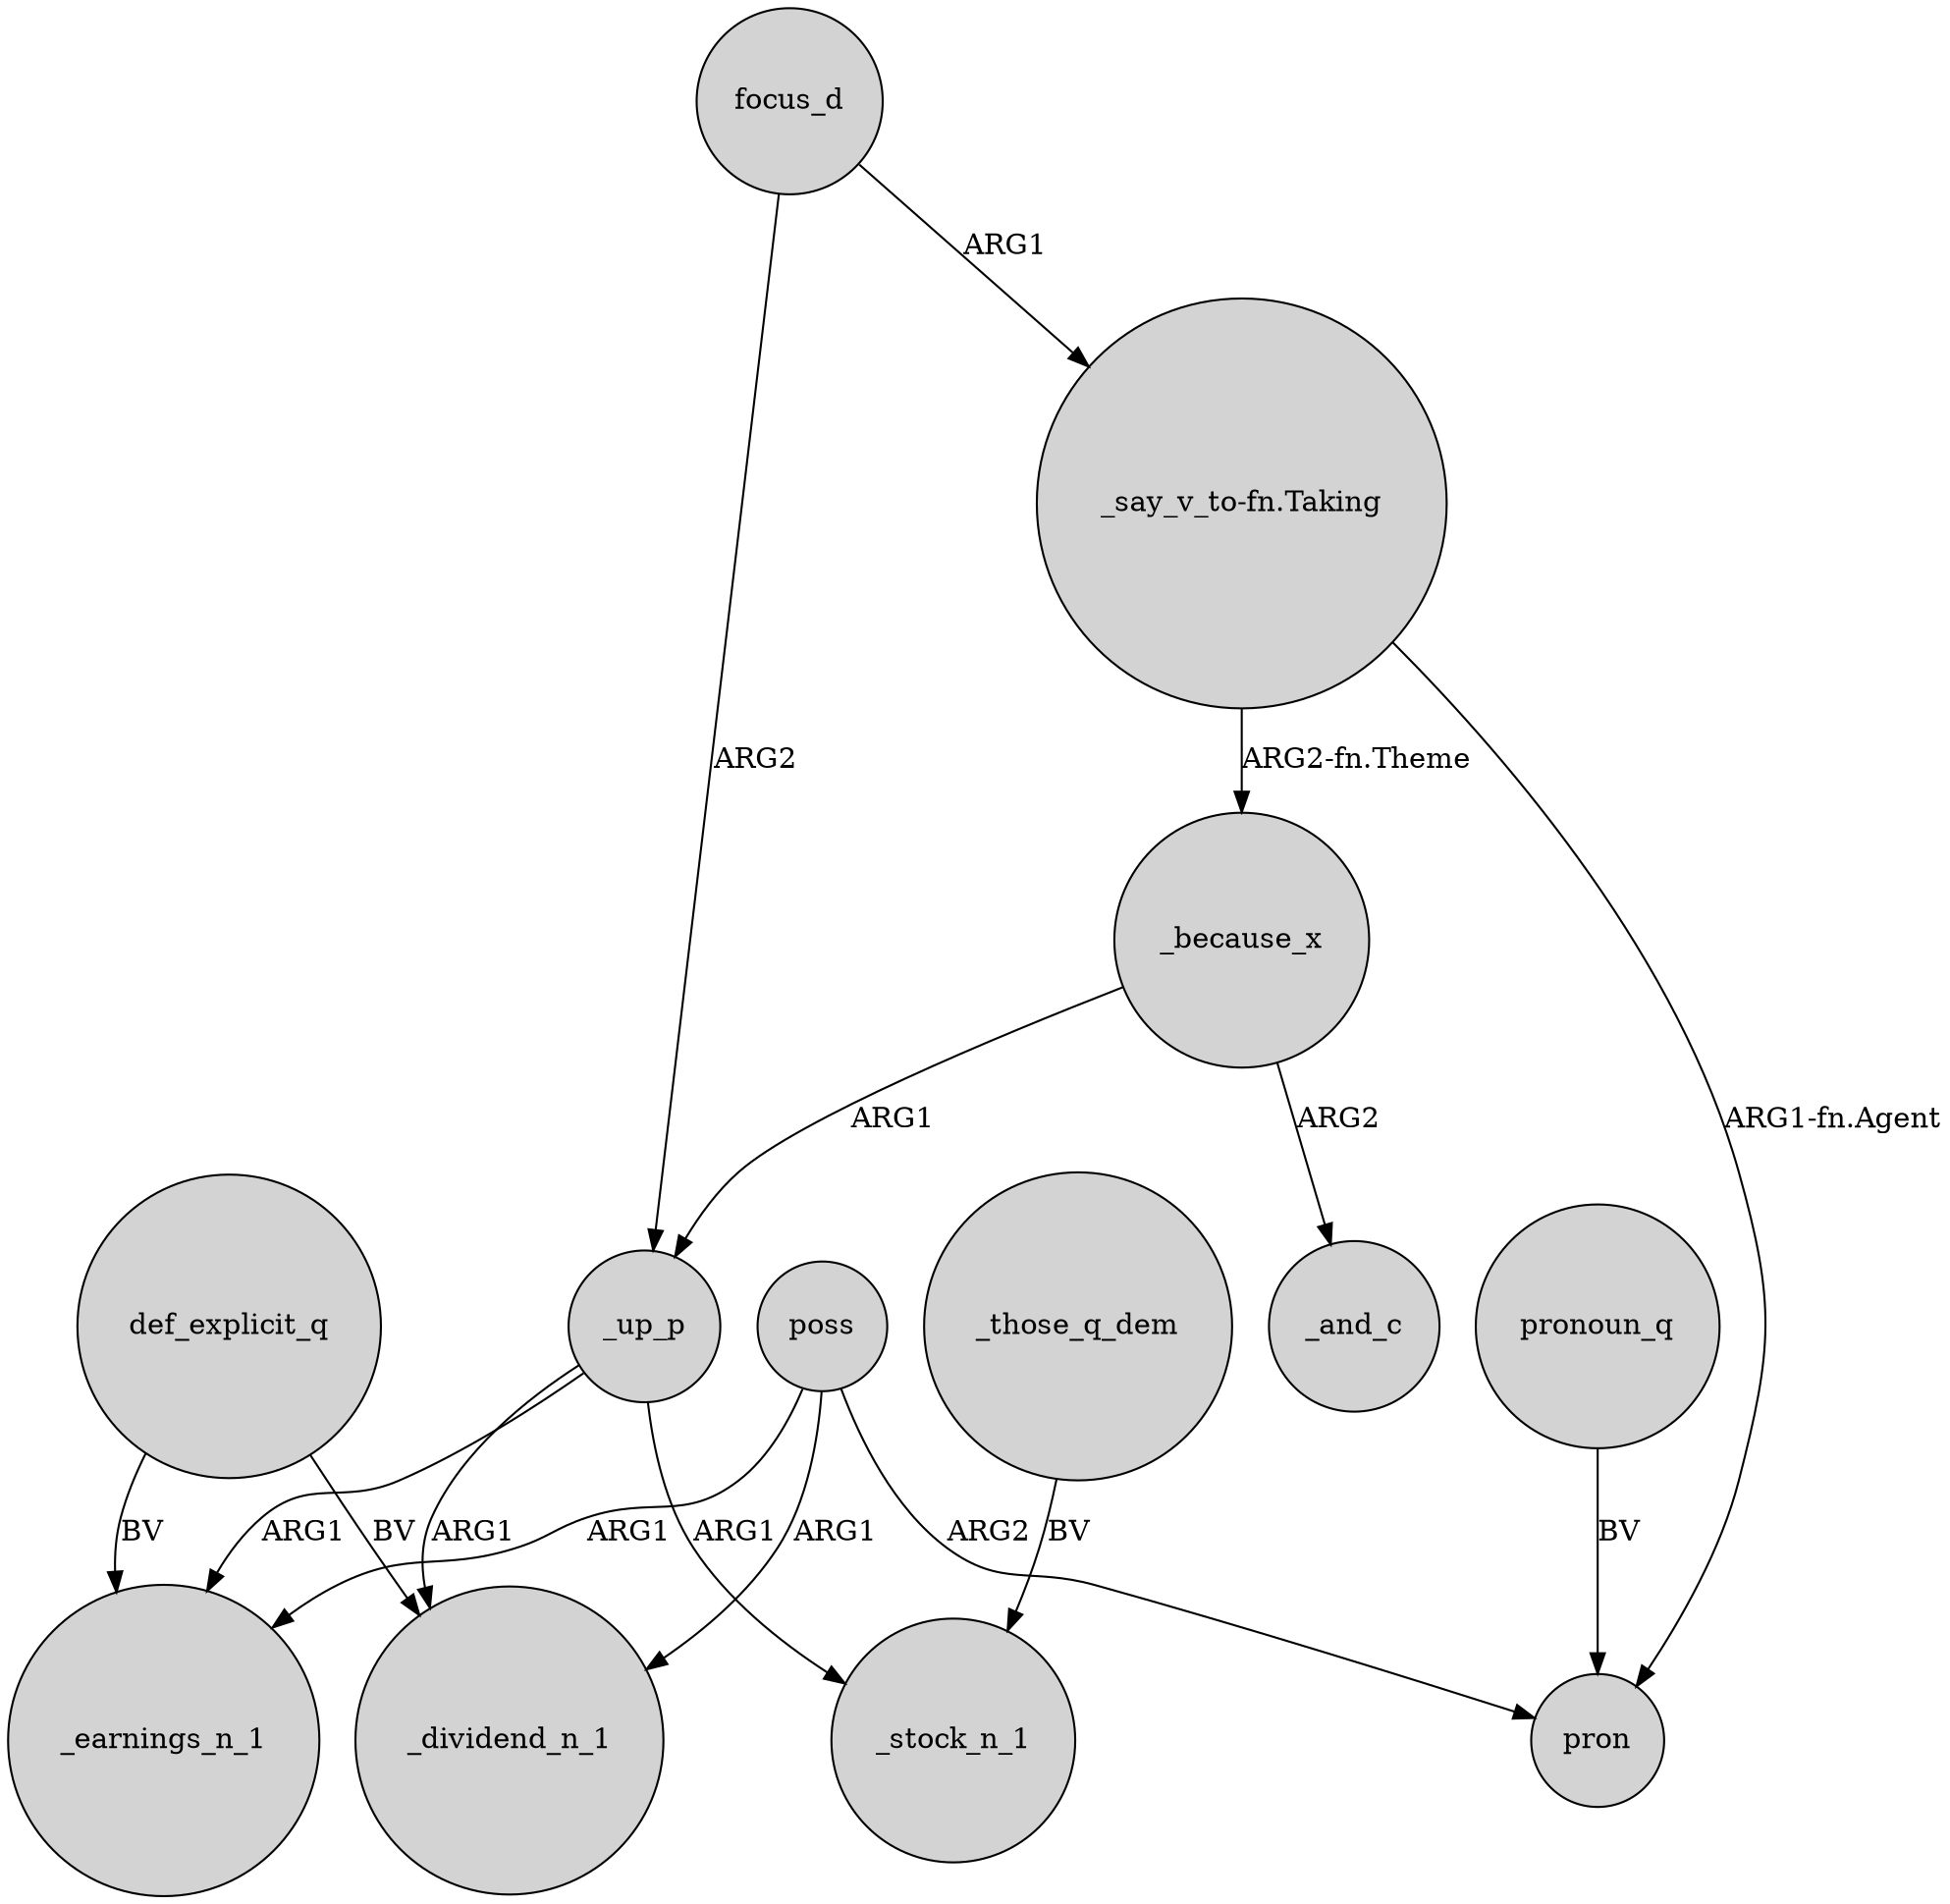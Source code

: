 digraph {
	node [shape=circle style=filled]
	_up_p -> _dividend_n_1 [label=ARG1]
	def_explicit_q -> _dividend_n_1 [label=BV]
	_those_q_dem -> _stock_n_1 [label=BV]
	focus_d -> _up_p [label=ARG2]
	"_say_v_to-fn.Taking" -> _because_x [label="ARG2-fn.Theme"]
	def_explicit_q -> _earnings_n_1 [label=BV]
	focus_d -> "_say_v_to-fn.Taking" [label=ARG1]
	poss -> _earnings_n_1 [label=ARG1]
	_up_p -> _stock_n_1 [label=ARG1]
	_because_x -> _and_c [label=ARG2]
	pronoun_q -> pron [label=BV]
	"_say_v_to-fn.Taking" -> pron [label="ARG1-fn.Agent"]
	poss -> _dividend_n_1 [label=ARG1]
	_because_x -> _up_p [label=ARG1]
	_up_p -> _earnings_n_1 [label=ARG1]
	poss -> pron [label=ARG2]
}
